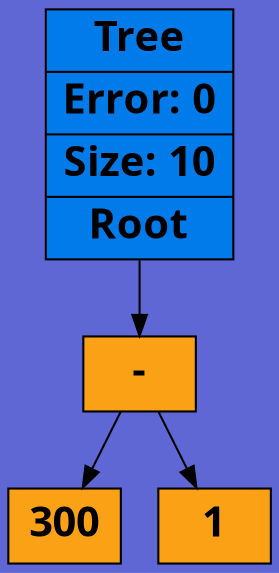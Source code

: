 digraph
{
rankdir = TB;
node[shape = record, color = "#000000", fontname = "Sans Bold Not-Rotated", fontsize = 20];
bgcolor = "#5e67d4";
TREE[rank = "min", style = "filled", fillcolor = "#007be9", label = "{Tree|Error: 0|Size: 10|<root>Root}"];
NODE_9[style = "filled", fillcolor = "#faa116", label = "{-}"];
NODE_8[style = "filled", fillcolor = "#faa116", label = "{300}"];
NODE_7[style = "filled", fillcolor = "#faa116", label = "{1}"];
NODE_9:left->NODE_8;
NODE_9:right->NODE_7;

TREE:root->NODE_9
}

